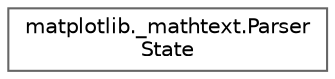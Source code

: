 digraph "Graphical Class Hierarchy"
{
 // LATEX_PDF_SIZE
  bgcolor="transparent";
  edge [fontname=Helvetica,fontsize=10,labelfontname=Helvetica,labelfontsize=10];
  node [fontname=Helvetica,fontsize=10,shape=box,height=0.2,width=0.4];
  rankdir="LR";
  Node0 [id="Node000000",label="matplotlib._mathtext.Parser\lState",height=0.2,width=0.4,color="grey40", fillcolor="white", style="filled",URL="$d5/de3/classmatplotlib_1_1__mathtext_1_1ParserState.html",tooltip=" "];
}
